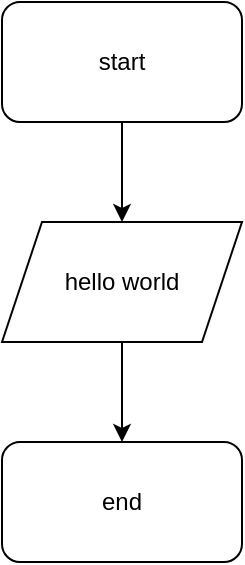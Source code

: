 <mxfile version="24.8.8" pages="2">
  <diagram name="Page-1" id="nUEo-tZD_TlKvUr0rrD5">
    <mxGraphModel dx="965" dy="510" grid="1" gridSize="10" guides="1" tooltips="1" connect="1" arrows="1" fold="1" page="1" pageScale="1" pageWidth="850" pageHeight="1100" math="0" shadow="0">
      <root>
        <mxCell id="0" />
        <mxCell id="1" parent="0" />
        <mxCell id="JmS1uKstjBFXtkmiSPWl-3" value="" style="edgeStyle=orthogonalEdgeStyle;rounded=0;orthogonalLoop=1;jettySize=auto;html=1;" edge="1" parent="1" source="JmS1uKstjBFXtkmiSPWl-1" target="JmS1uKstjBFXtkmiSPWl-2">
          <mxGeometry relative="1" as="geometry" />
        </mxCell>
        <mxCell id="JmS1uKstjBFXtkmiSPWl-1" value="start" style="rounded=1;whiteSpace=wrap;html=1;" vertex="1" parent="1">
          <mxGeometry x="330" y="80" width="120" height="60" as="geometry" />
        </mxCell>
        <mxCell id="JmS1uKstjBFXtkmiSPWl-5" value="" style="edgeStyle=orthogonalEdgeStyle;rounded=0;orthogonalLoop=1;jettySize=auto;html=1;" edge="1" parent="1" source="JmS1uKstjBFXtkmiSPWl-2" target="JmS1uKstjBFXtkmiSPWl-4">
          <mxGeometry relative="1" as="geometry" />
        </mxCell>
        <mxCell id="JmS1uKstjBFXtkmiSPWl-2" value="hello world" style="shape=parallelogram;perimeter=parallelogramPerimeter;whiteSpace=wrap;html=1;fixedSize=1;" vertex="1" parent="1">
          <mxGeometry x="330" y="190" width="120" height="60" as="geometry" />
        </mxCell>
        <mxCell id="JmS1uKstjBFXtkmiSPWl-4" value="end" style="rounded=1;whiteSpace=wrap;html=1;" vertex="1" parent="1">
          <mxGeometry x="330" y="300" width="120" height="60" as="geometry" />
        </mxCell>
      </root>
    </mxGraphModel>
  </diagram>
  <diagram id="NnWjWskkYzMGFydHrgo4" name="Page-2">
    <mxGraphModel dx="965" dy="510" grid="1" gridSize="10" guides="1" tooltips="1" connect="1" arrows="1" fold="1" page="1" pageScale="1" pageWidth="850" pageHeight="1100" math="0" shadow="0">
      <root>
        <mxCell id="0" />
        <mxCell id="1" parent="0" />
      </root>
    </mxGraphModel>
  </diagram>
</mxfile>
